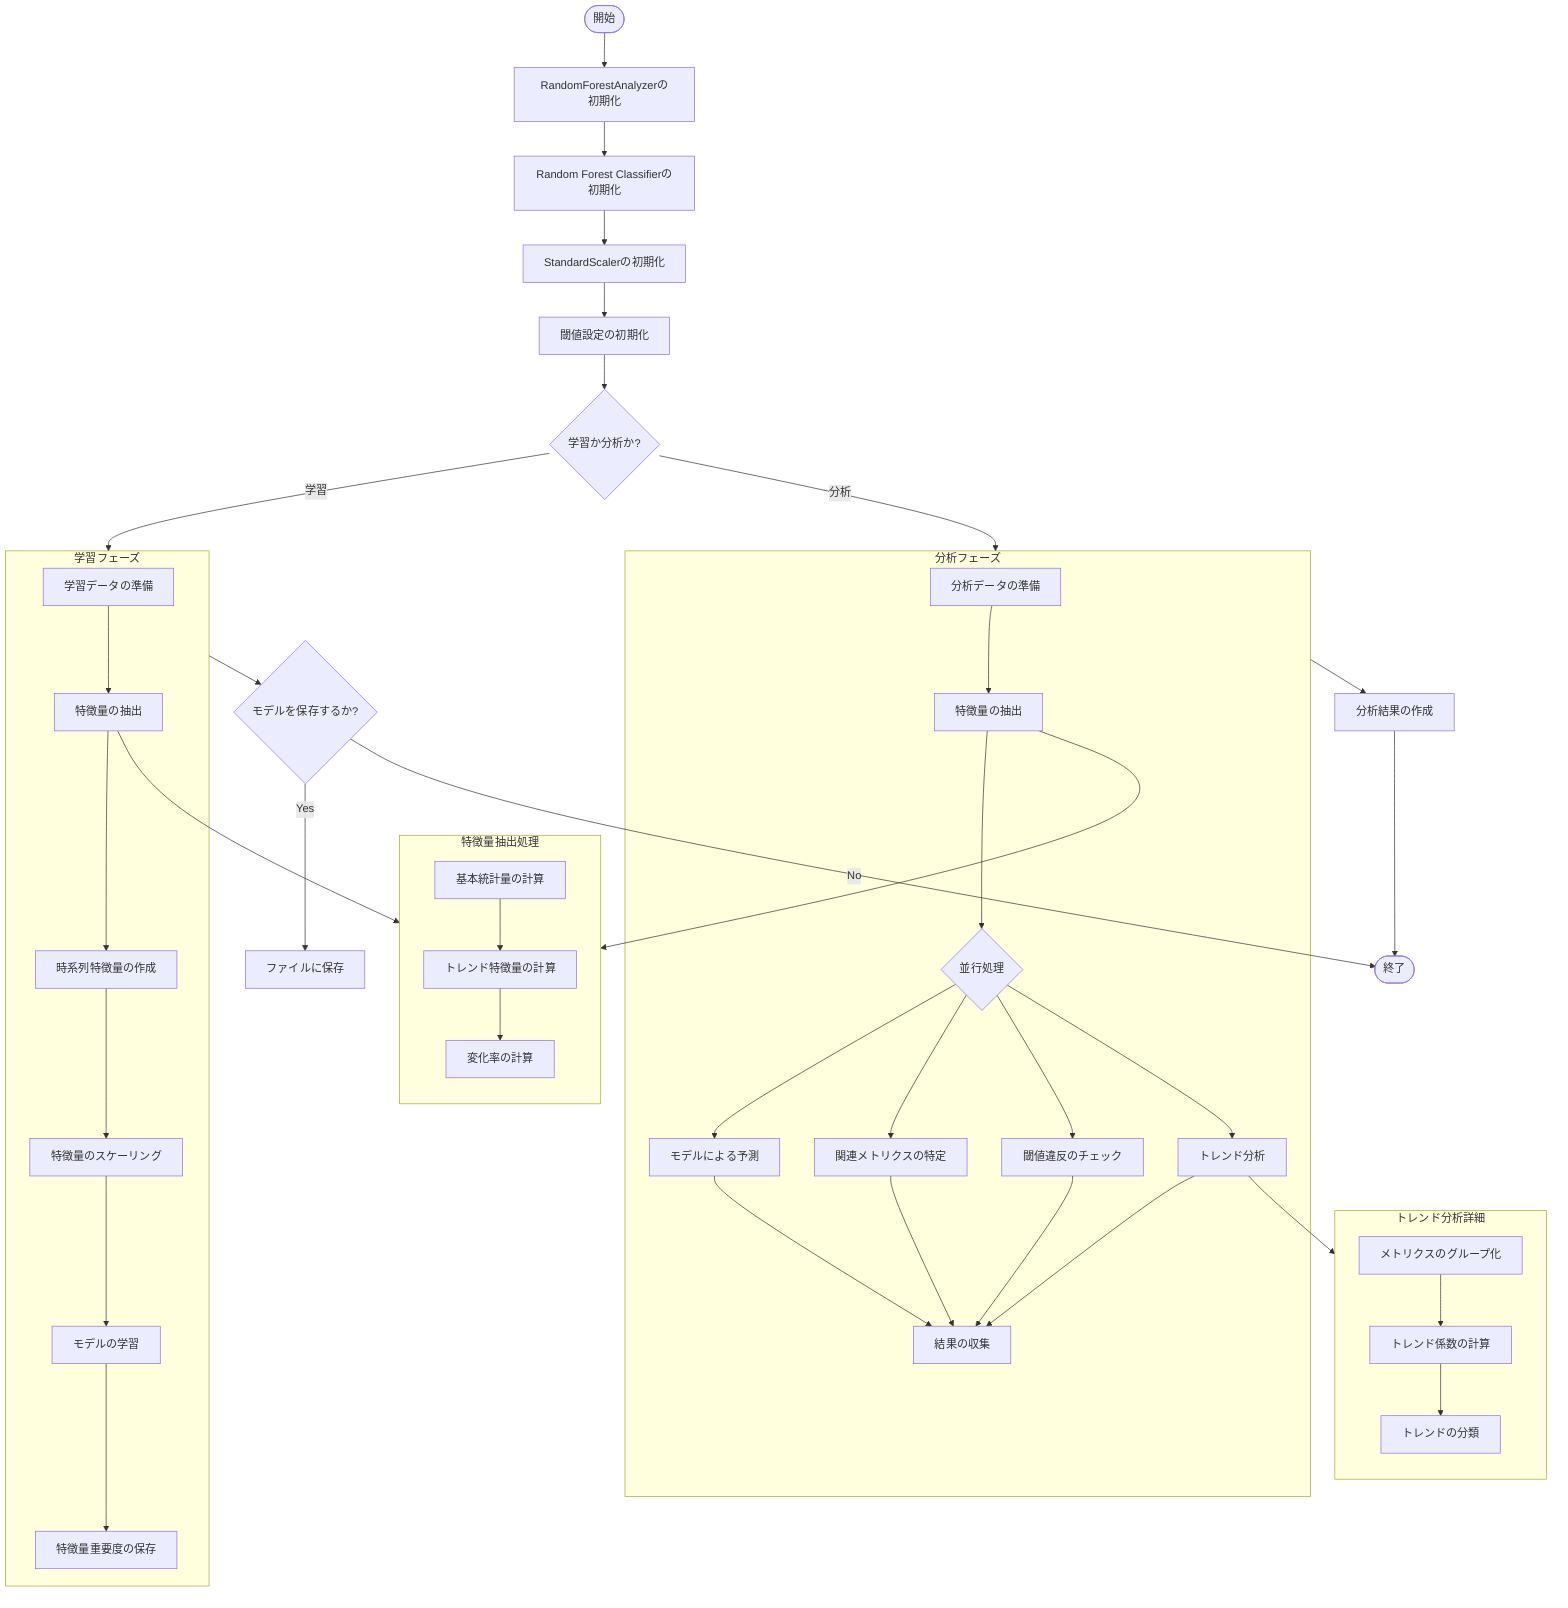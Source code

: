 flowchart TD
    Start([開始]) --> Init[RandomForestAnalyzerの初期化]
    Init --> LoadRF[Random Forest Classifierの初期化]
    LoadRF --> InitScaler[StandardScalerの初期化]
    InitScaler --> InitThresholds[閾値設定の初期化]
    
    subgraph Training[学習フェーズ]
        direction TB
        PrepareTraining[学習データの準備] --> ExtractFeatures[特徴量の抽出]
        ExtractFeatures --> CreateTimeFeatures[時系列特徴量の作成]
        CreateTimeFeatures --> ScaleFeatures[特徴量のスケーリング]
        ScaleFeatures --> TrainModel[モデルの学習]
        TrainModel --> SaveImportance[特徴量重要度の保存]
    end
    
    subgraph Analysis[分析フェーズ]
        direction TB
        PrepareAnalysis[分析データの準備] --> ExtractAnalysisFeatures[特徴量の抽出]
        ExtractAnalysisFeatures --> ParallelProcess{並行処理}
        
        ParallelProcess --> ModelPredict[モデルによる予測]
        ParallelProcess --> RelatedMetrics[関連メトリクスの特定]
        ParallelProcess --> CheckThresholds[閾値違反のチェック]
        ParallelProcess --> TrendAnalysis[トレンド分析]
        
        ModelPredict --> CollectResults[結果の収集]
        RelatedMetrics --> CollectResults
        CheckThresholds --> CollectResults
        TrendAnalysis --> CollectResults
    end
    
    InitThresholds --> TrainOrAnalyze{学習か分析か?}
    TrainOrAnalyze -->|学習| Training
    TrainOrAnalyze -->|分析| Analysis
    
    subgraph FeatureExtraction[特徴量抽出処理]
        direction TB
        BaseStats[基本統計量の計算]
        TrendFeatures[トレンド特徴量の計算]
        ChangeRate[変化率の計算]
        
        BaseStats --> TrendFeatures
        TrendFeatures --> ChangeRate
    end
    
    subgraph TrendAnalysisDetail[トレンド分析詳細]
        direction TB
        GroupMetrics[メトリクスのグループ化]
        FitTrend[トレンド係数の計算]
        ClassifyTrend[トレンドの分類]
        
        GroupMetrics --> FitTrend
        FitTrend --> ClassifyTrend
    end
    
    Training --> SaveModel{モデルを保存するか?}
    SaveModel -->|Yes| SaveToFile[ファイルに保存]
    SaveModel -->|No| End
    
    Analysis --> CreateResult[分析結果の作成]
    CreateResult --> End([終了])
    
    ExtractFeatures --> FeatureExtraction
    ExtractAnalysisFeatures --> FeatureExtraction
    TrendAnalysis --> TrendAnalysisDetail